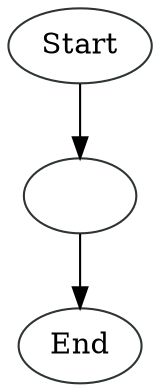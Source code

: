 digraph ServiceObjectWithArguments {
node1 [label="Start", color="#2e3436"]
node3 [label="", color="#2e3436"]
node2 [label="End", color="#2e3436"]

node1 -> node3
node3 -> node2
}
